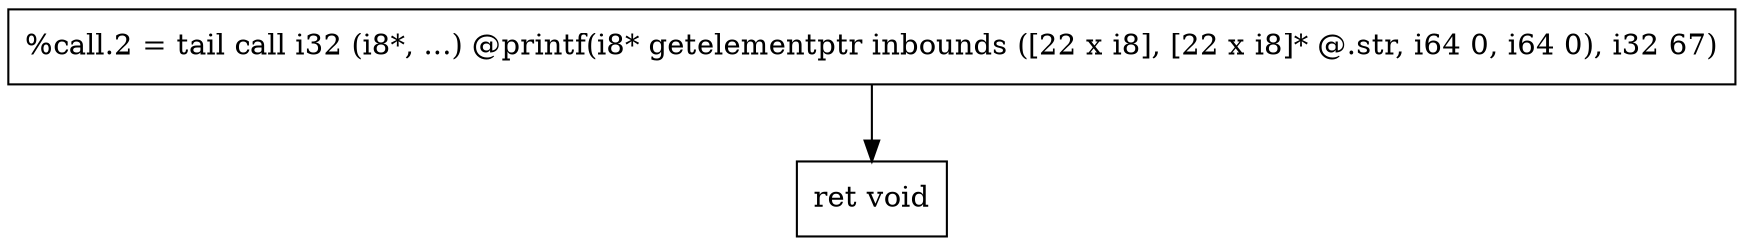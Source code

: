 digraph "CDFG for'func' function" {
	Node0x5647c1914858[shape=record, label="  %call.2 = tail call i32 (i8*, ...) @printf(i8* getelementptr inbounds ([22 x i8], [22 x i8]* @.str, i64 0, i64 0), i32 67)"]
	Node0x5647c1914920[shape=record, label="  ret void"]
	Node0x5647c1914858 -> Node0x5647c1914920
edge [color=red]
}

